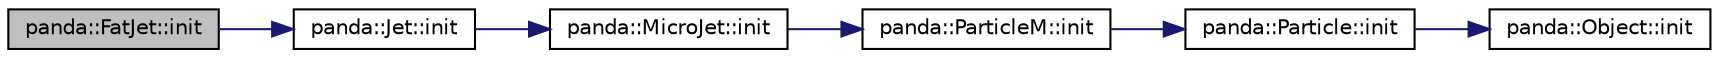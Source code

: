 digraph "panda::FatJet::init"
{
 // INTERACTIVE_SVG=YES
  edge [fontname="Helvetica",fontsize="10",labelfontname="Helvetica",labelfontsize="10"];
  node [fontname="Helvetica",fontsize="10",shape=record];
  rankdir="LR";
  Node1 [label="panda::FatJet::init",height=0.2,width=0.4,color="black", fillcolor="grey75", style="filled" fontcolor="black"];
  Node1 -> Node2 [color="midnightblue",fontsize="10",style="solid"];
  Node2 [label="panda::Jet::init",height=0.2,width=0.4,color="black", fillcolor="white", style="filled",URL="$classpanda_1_1Jet.html#a812a5a0a5a122791b2328c71e23a9d8b",tooltip="Reset object state. "];
  Node2 -> Node3 [color="midnightblue",fontsize="10",style="solid"];
  Node3 [label="panda::MicroJet::init",height=0.2,width=0.4,color="black", fillcolor="white", style="filled",URL="$classpanda_1_1MicroJet.html#acb01bef0c15e0175151fdd479cb1b5ba",tooltip="Reset object state. "];
  Node3 -> Node4 [color="midnightblue",fontsize="10",style="solid"];
  Node4 [label="panda::ParticleM::init",height=0.2,width=0.4,color="black", fillcolor="white", style="filled",URL="$classpanda_1_1ParticleM.html#a92df7a2653432fa4d304039e1e62c41b",tooltip="Reset object state. "];
  Node4 -> Node5 [color="midnightblue",fontsize="10",style="solid"];
  Node5 [label="panda::Particle::init",height=0.2,width=0.4,color="black", fillcolor="white", style="filled",URL="$classpanda_1_1Particle.html#a56ba0060e9e37322f98e2f30c3583dd3",tooltip="Reset object state. "];
  Node5 -> Node6 [color="midnightblue",fontsize="10",style="solid"];
  Node6 [label="panda::Object::init",height=0.2,width=0.4,color="black", fillcolor="white", style="filled",URL="$classpanda_1_1Object.html#a204960e5f165a28176f9b4a42b9ea90c",tooltip="Reset object state. "];
}
